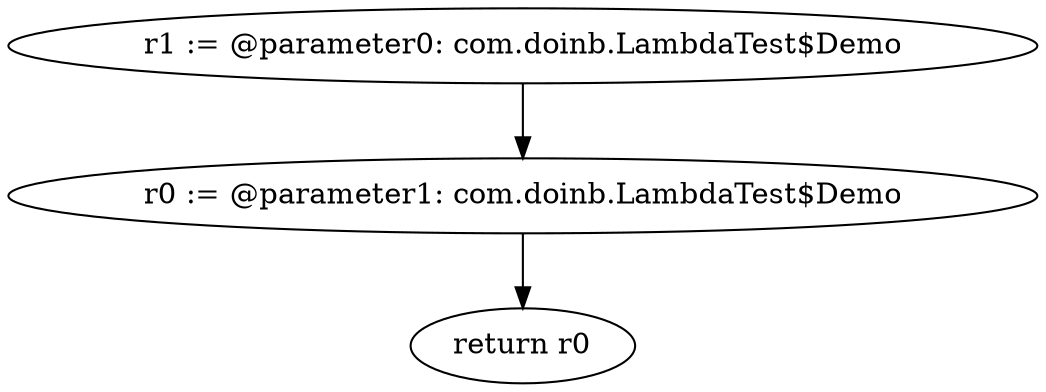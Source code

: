 digraph "unitGraph" {
    "r1 := @parameter0: com.doinb.LambdaTest$Demo"
    "r0 := @parameter1: com.doinb.LambdaTest$Demo"
    "return r0"
    "r1 := @parameter0: com.doinb.LambdaTest$Demo"->"r0 := @parameter1: com.doinb.LambdaTest$Demo";
    "r0 := @parameter1: com.doinb.LambdaTest$Demo"->"return r0";
}
